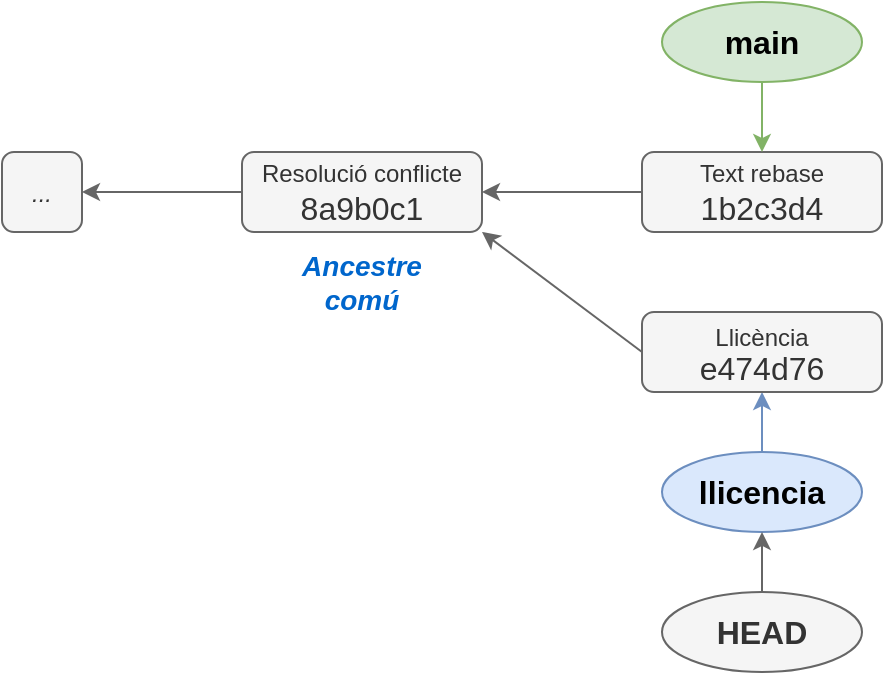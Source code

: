 <mxfile version="24.7.7">
  <diagram name="Pàgina-1" id="mhbHxmUa4zc_a_H4eHv1">
    <mxGraphModel dx="1434" dy="754" grid="1" gridSize="10" guides="1" tooltips="1" connect="1" arrows="1" fold="1" page="1" pageScale="1" pageWidth="827" pageHeight="1169" math="0" shadow="0">
      <root>
        <mxCell id="0" />
        <mxCell id="1" parent="0" />
        <mxCell id="Z023EBys-PV1KhgpwgTX-1" value="&lt;font color=&quot;#0066cc&quot; style=&quot;font-size: 14px;&quot;&gt;&lt;b&gt;Ancestre comú&lt;/b&gt;&lt;/font&gt;" style="text;html=1;strokeColor=none;fillColor=none;align=center;verticalAlign=middle;whiteSpace=wrap;rounded=0;fontStyle=2" parent="1" vertex="1">
          <mxGeometry x="310" y="290" width="60" height="30" as="geometry" />
        </mxCell>
        <mxCell id="Z023EBys-PV1KhgpwgTX-2" value="&lt;div style=&quot;line-height: 100%;&quot;&gt;&lt;span style=&quot;font-size: 12px;&quot;&gt;&lt;i&gt;...&lt;/i&gt;&lt;/span&gt;&lt;/div&gt;" style="rounded=1;whiteSpace=wrap;html=1;fontSize=16;fillColor=#f5f5f5;strokeColor=#666666;fontColor=#333333;" parent="1" vertex="1">
          <mxGeometry x="160" y="240" width="40" height="40" as="geometry" />
        </mxCell>
        <mxCell id="Z023EBys-PV1KhgpwgTX-3" style="rounded=0;orthogonalLoop=1;jettySize=auto;html=1;exitX=0.5;exitY=1;exitDx=0;exitDy=0;fillColor=#dae8fc;strokeColor=#6c8ebf;" parent="1" source="Z023EBys-PV1KhgpwgTX-4" target="Z023EBys-PV1KhgpwgTX-12" edge="1">
          <mxGeometry relative="1" as="geometry">
            <mxPoint x="540" y="360" as="targetPoint" />
          </mxGeometry>
        </mxCell>
        <mxCell id="Z023EBys-PV1KhgpwgTX-4" value="llicencia" style="ellipse;whiteSpace=wrap;html=1;fillColor=#dae8fc;strokeColor=#6c8ebf;fontSize=16;fontStyle=1" parent="1" vertex="1">
          <mxGeometry x="490" y="390" width="100" height="40" as="geometry" />
        </mxCell>
        <mxCell id="Z023EBys-PV1KhgpwgTX-5" style="edgeStyle=orthogonalEdgeStyle;rounded=0;orthogonalLoop=1;jettySize=auto;html=1;exitX=0;exitY=0.5;exitDx=0;exitDy=0;fillColor=#f5f5f5;strokeColor=#666666;" parent="1" source="Z023EBys-PV1KhgpwgTX-6" target="Z023EBys-PV1KhgpwgTX-2" edge="1">
          <mxGeometry relative="1" as="geometry" />
        </mxCell>
        <mxCell id="Z023EBys-PV1KhgpwgTX-6" value="&lt;div style=&quot;line-height: 100%;&quot;&gt;&lt;font style=&quot;font-size: 12px;&quot;&gt;Resolució conflicte&lt;/font&gt;&lt;/div&gt;8a9b0c1" style="rounded=1;whiteSpace=wrap;html=1;fontSize=16;fillColor=#f5f5f5;strokeColor=#666666;fontColor=#333333;" parent="1" vertex="1">
          <mxGeometry x="280" y="240" width="120" height="40" as="geometry" />
        </mxCell>
        <mxCell id="Z023EBys-PV1KhgpwgTX-11" style="edgeStyle=orthogonalEdgeStyle;rounded=0;orthogonalLoop=1;jettySize=auto;html=1;fillColor=#f5f5f5;strokeColor=#666666;" parent="1" source="Z023EBys-PV1KhgpwgTX-13" target="Z023EBys-PV1KhgpwgTX-6" edge="1">
          <mxGeometry relative="1" as="geometry">
            <mxPoint x="480" y="260" as="sourcePoint" />
            <mxPoint x="210" y="270" as="targetPoint" />
          </mxGeometry>
        </mxCell>
        <mxCell id="Z023EBys-PV1KhgpwgTX-12" value="&lt;div style=&quot;line-height: 100%;&quot;&gt;&lt;span style=&quot;background-color: initial; font-size: 12px;&quot;&gt;Llicència&lt;/span&gt;&lt;/div&gt;&lt;div style=&quot;line-height: 100%;&quot;&gt;e474d76&lt;br&gt;&lt;/div&gt;" style="rounded=1;whiteSpace=wrap;html=1;fontSize=16;fillColor=#f5f5f5;strokeColor=#666666;fontColor=#333333;" parent="1" vertex="1">
          <mxGeometry x="480" y="320" width="120" height="40" as="geometry" />
        </mxCell>
        <mxCell id="Z023EBys-PV1KhgpwgTX-13" value="&lt;div style=&quot;line-height: 100%;&quot;&gt;&lt;font style=&quot;font-size: 12px;&quot;&gt;Text rebase&lt;/font&gt;&lt;/div&gt;1b2c3d4" style="rounded=1;whiteSpace=wrap;html=1;fontSize=16;fillColor=#f5f5f5;strokeColor=#666666;fontColor=#333333;" parent="1" vertex="1">
          <mxGeometry x="480" y="240" width="120" height="40" as="geometry" />
        </mxCell>
        <mxCell id="Z023EBys-PV1KhgpwgTX-14" style="rounded=0;orthogonalLoop=1;jettySize=auto;html=1;fillColor=#f5f5f5;strokeColor=#666666;exitX=0;exitY=0.5;exitDx=0;exitDy=0;entryX=1;entryY=1;entryDx=0;entryDy=0;" parent="1" source="Z023EBys-PV1KhgpwgTX-12" target="Z023EBys-PV1KhgpwgTX-6" edge="1">
          <mxGeometry relative="1" as="geometry">
            <mxPoint x="490" y="270" as="sourcePoint" />
            <mxPoint x="410" y="270" as="targetPoint" />
          </mxGeometry>
        </mxCell>
        <mxCell id="Z023EBys-PV1KhgpwgTX-18" style="rounded=0;orthogonalLoop=1;jettySize=auto;html=1;exitX=0.5;exitY=1;exitDx=0;exitDy=0;fillColor=#d5e8d4;strokeColor=#82b366;" parent="1" source="Z023EBys-PV1KhgpwgTX-19" target="Z023EBys-PV1KhgpwgTX-13" edge="1">
          <mxGeometry relative="1" as="geometry">
            <mxPoint x="340" y="240" as="targetPoint" />
          </mxGeometry>
        </mxCell>
        <mxCell id="Z023EBys-PV1KhgpwgTX-19" value="main" style="ellipse;whiteSpace=wrap;html=1;fillColor=#d5e8d4;strokeColor=#82b366;fontSize=16;fontStyle=1" parent="1" vertex="1">
          <mxGeometry x="490" y="165" width="100" height="40" as="geometry" />
        </mxCell>
        <mxCell id="Z023EBys-PV1KhgpwgTX-20" style="edgeStyle=orthogonalEdgeStyle;rounded=0;orthogonalLoop=1;jettySize=auto;html=1;fillColor=#f5f5f5;strokeColor=#666666;" parent="1" source="Z023EBys-PV1KhgpwgTX-21" target="Z023EBys-PV1KhgpwgTX-4" edge="1">
          <mxGeometry relative="1" as="geometry" />
        </mxCell>
        <mxCell id="Z023EBys-PV1KhgpwgTX-21" value="HEAD" style="ellipse;whiteSpace=wrap;html=1;fillColor=#f5f5f5;strokeColor=#666666;fontSize=16;fontStyle=1;fontColor=#333333;" parent="1" vertex="1">
          <mxGeometry x="490" y="460" width="100" height="40" as="geometry" />
        </mxCell>
      </root>
    </mxGraphModel>
  </diagram>
</mxfile>
